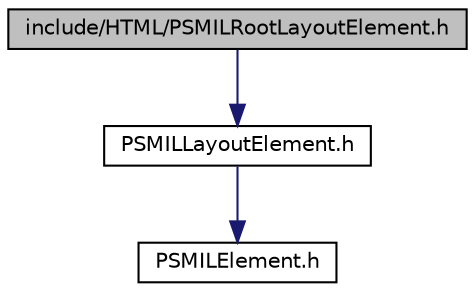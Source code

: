 digraph G
{
  edge [fontname="Helvetica",fontsize="10",labelfontname="Helvetica",labelfontsize="10"];
  node [fontname="Helvetica",fontsize="10",shape=record];
  Node1 [label="include/HTML/PSMILRootLayoutElement.h",height=0.2,width=0.4,color="black", fillcolor="grey75", style="filled" fontcolor="black"];
  Node1 -> Node2 [color="midnightblue",fontsize="10",style="solid",fontname="Helvetica"];
  Node2 [label="PSMILLayoutElement.h",height=0.2,width=0.4,color="black", fillcolor="white", style="filled",URL="$_p_s_m_i_l_layout_element_8h.html"];
  Node2 -> Node3 [color="midnightblue",fontsize="10",style="solid",fontname="Helvetica"];
  Node3 [label="PSMILElement.h",height=0.2,width=0.4,color="black", fillcolor="white", style="filled",URL="$_p_s_m_i_l_element_8h.html"];
}
